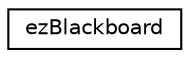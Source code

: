 digraph "Graphical Class Hierarchy"
{
 // LATEX_PDF_SIZE
  edge [fontname="Helvetica",fontsize="10",labelfontname="Helvetica",labelfontsize="10"];
  node [fontname="Helvetica",fontsize="10",shape=record];
  rankdir="LR";
  Node0 [label="ezBlackboard",height=0.2,width=0.4,color="black", fillcolor="white", style="filled",URL="$d3/d82/classez_blackboard.htm",tooltip="A blackboard is a key/value store that provides OnChange events to be informed when a value changes."];
}
